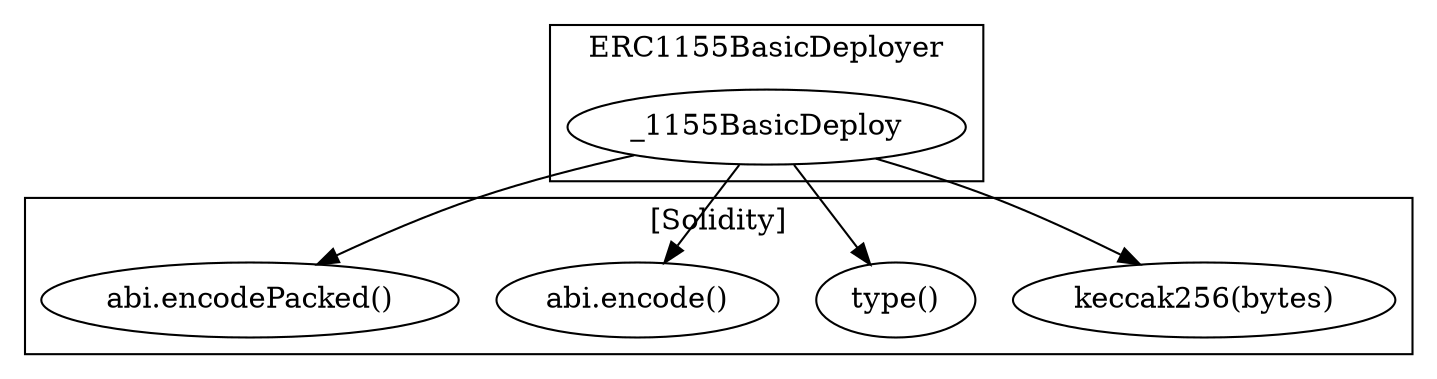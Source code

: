 strict digraph {
subgraph cluster_10746_ERC1155BasicDeployer {
label = "ERC1155BasicDeployer"
"10746__1155BasicDeploy" [label="_1155BasicDeploy"]
}subgraph cluster_solidity {
label = "[Solidity]"
"keccak256(bytes)" 
"type()" 
"abi.encode()" 
"abi.encodePacked()" 
"10746__1155BasicDeploy" -> "abi.encodePacked()"
"10746__1155BasicDeploy" -> "type()"
"10746__1155BasicDeploy" -> "abi.encode()"
"10746__1155BasicDeploy" -> "keccak256(bytes)"
}
}